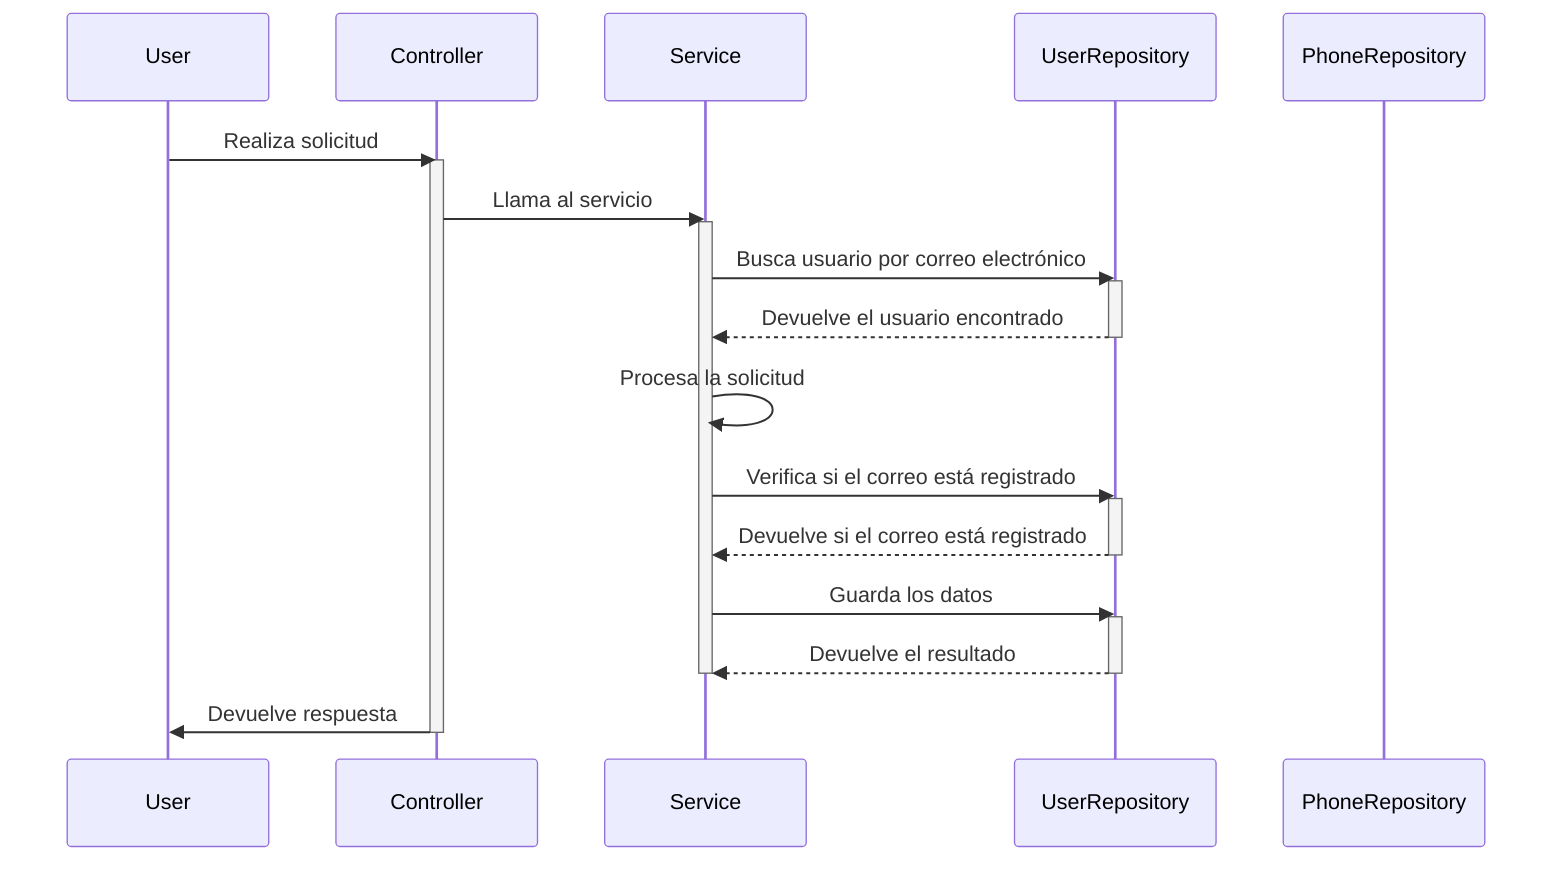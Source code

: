 sequenceDiagram
    participant User as User
    participant Controller as Controller
    participant Service as Service
    participant UserRepository as UserRepository
    participant PhoneRepository as PhoneRepository

    User ->> Controller: Realiza solicitud
    activate Controller
    Controller ->> Service: Llama al servicio
    activate Service
    Service ->> UserRepository: Busca usuario por correo electrónico
    activate UserRepository
    UserRepository -->> Service: Devuelve el usuario encontrado
    deactivate UserRepository
    Service ->> Service: Procesa la solicitud
    Service ->> UserRepository: Verifica si el correo está registrado
    activate UserRepository
    UserRepository -->> Service: Devuelve si el correo está registrado
    deactivate UserRepository
    Service ->> UserRepository: Guarda los datos
    activate UserRepository
    UserRepository -->> Service: Devuelve el resultado
    deactivate UserRepository
    deactivate Service
    Controller ->> User: Devuelve respuesta
    deactivate Controller
